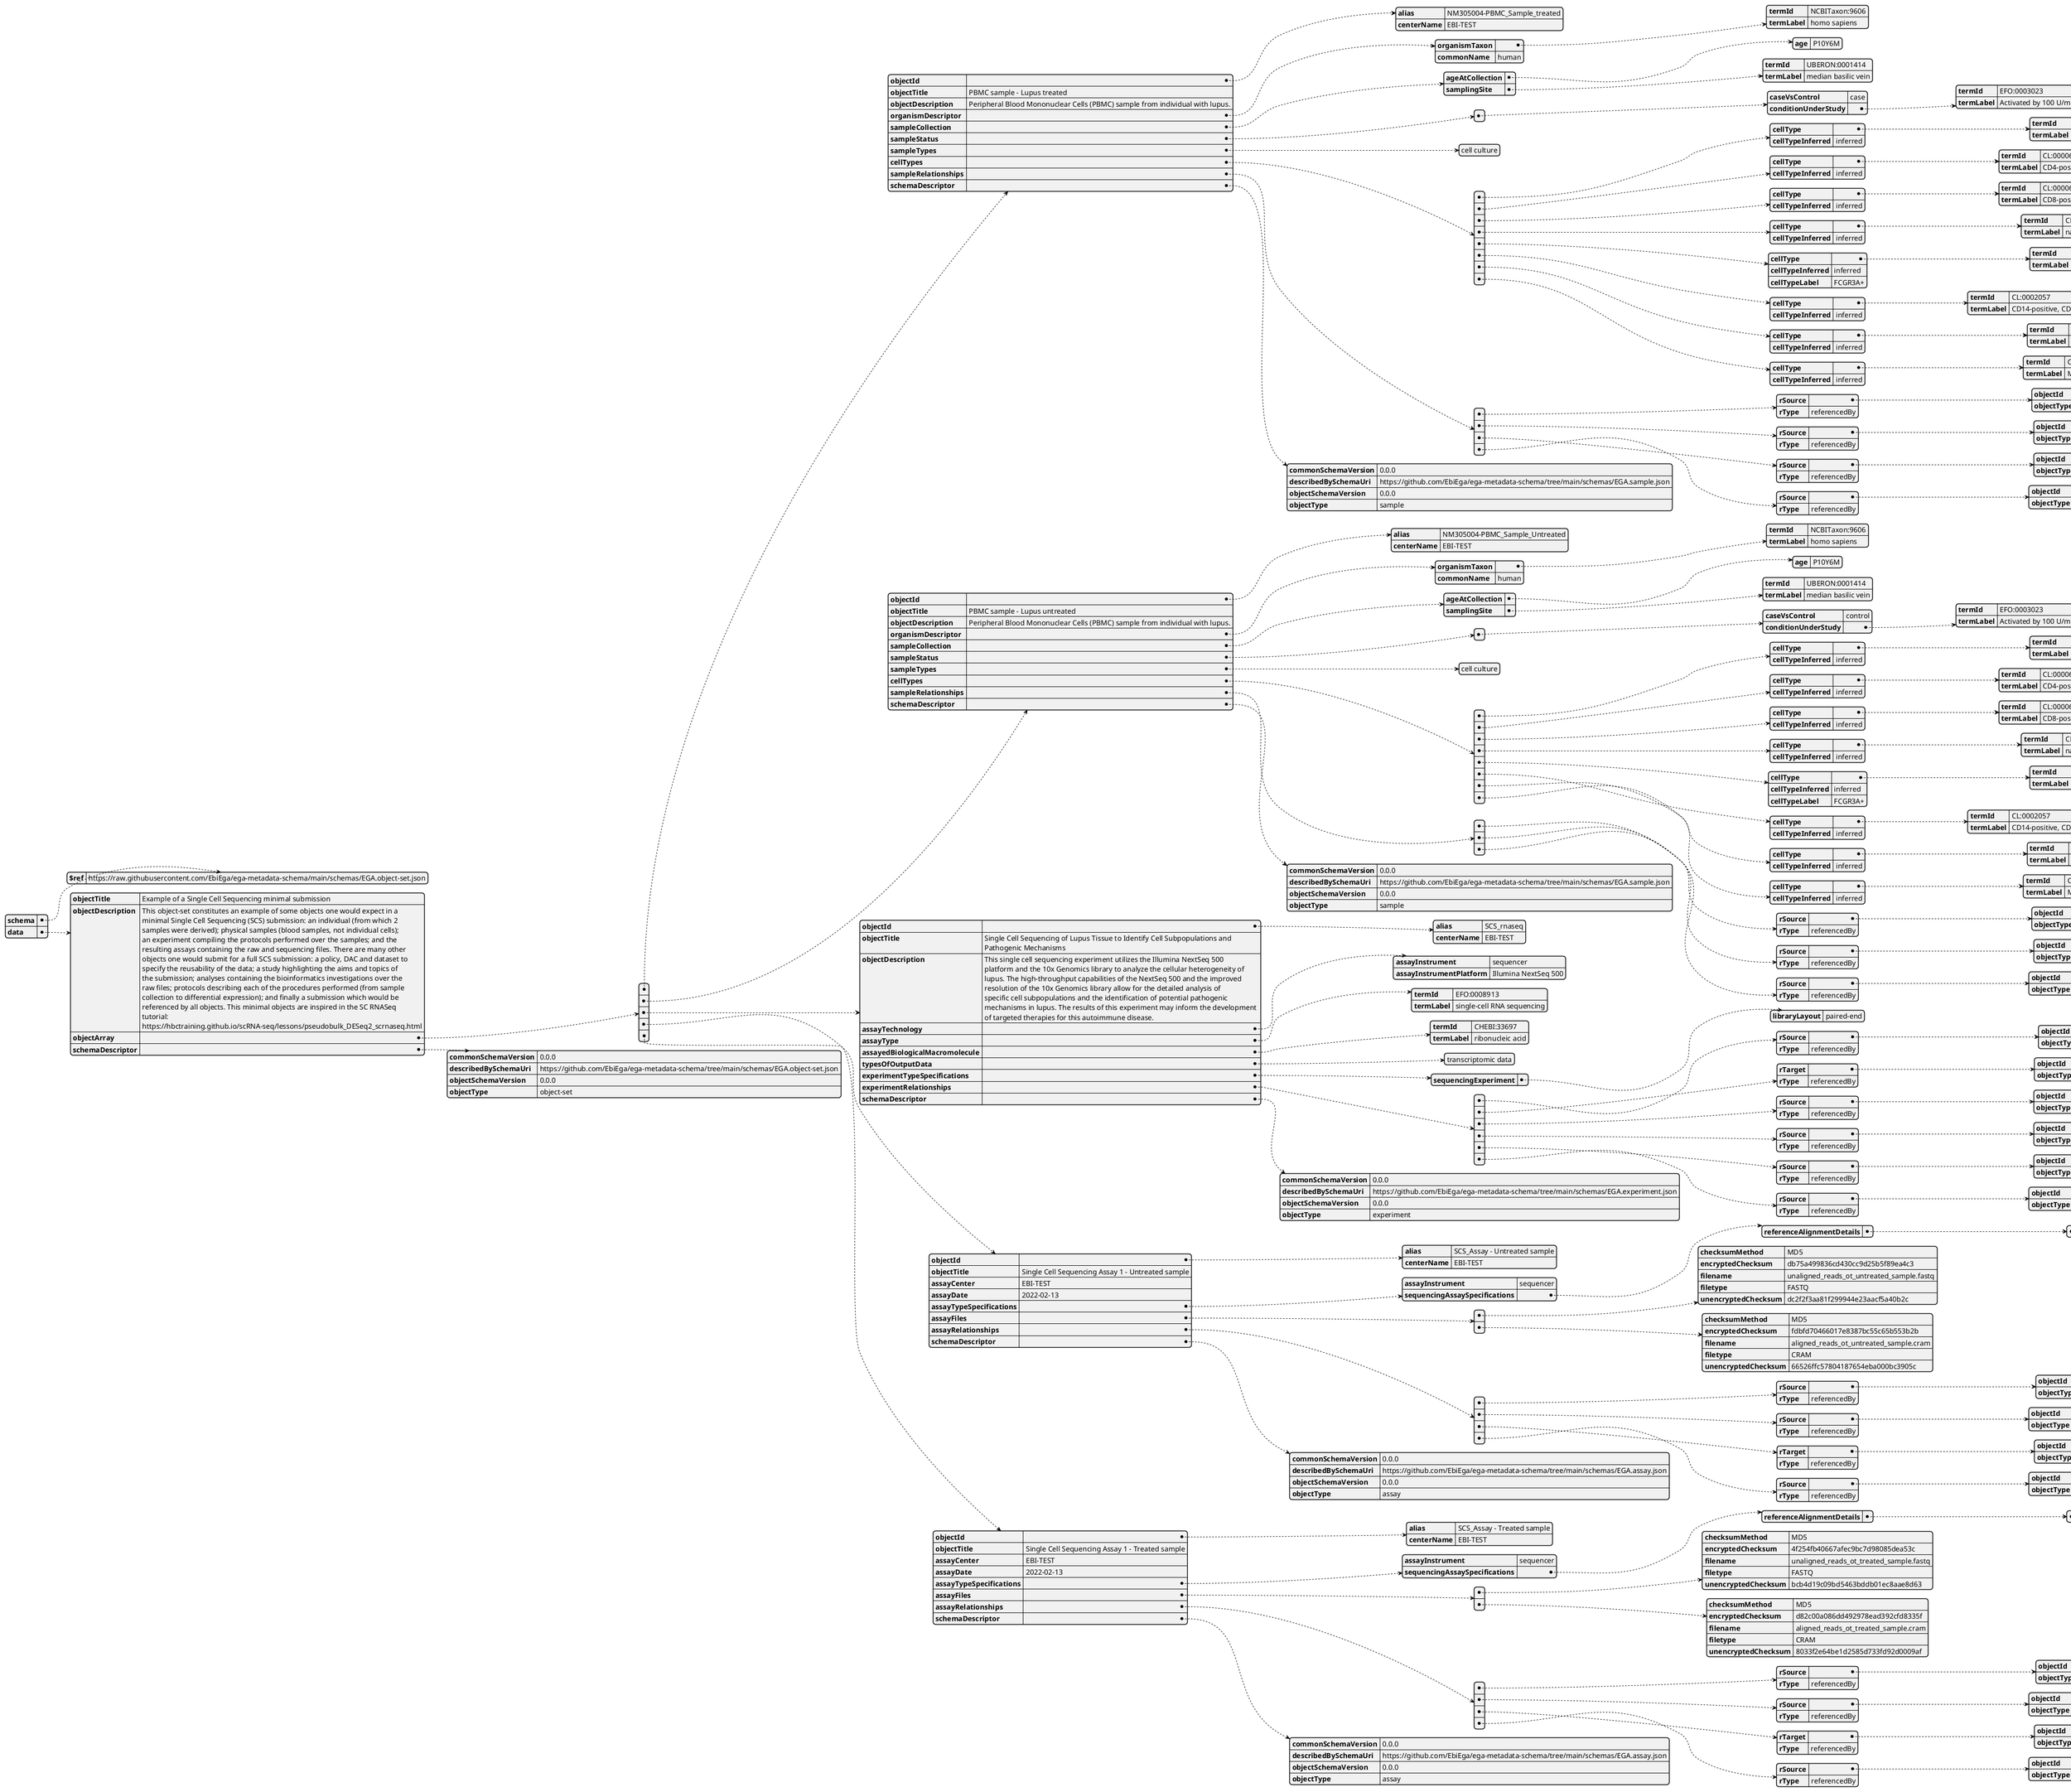 @startjson

{
    "schema": {
        "$ref": "https://raw.githubusercontent.com/EbiEga/ega-metadata-schema/main/schemas/EGA.object-set.json"
    },
    "data": {
        "objectTitle": "Example of a Single Cell Sequencing minimal submission",
        "objectDescription": "This object-set constitutes an example of some objects one would expect in a \\nminimal Single Cell Sequencing (SCS) submission: an individual (from which 2 \\nsamples were derived); physical samples (blood samples, not individual cells); \\nan experiment compiling the protocols performed over the samples; and the \\nresulting assays containing the raw and sequencing files. There are many other \\nobjects one would submit for a full SCS submission: a policy, DAC and dataset to \\nspecify the reusability of the data; a study highlighting the aims and topics of \\nthe submission; analyses containing the bioinformatics investigations over the \\nraw files; protocols describing each of the procedures performed (from sample \\ncollection to differential expression); and finally a submission which would be \\nreferenced by all objects. This minimal objects are inspired in the SC RNASeq \\ntutorial: \\nhttps://hbctraining.github.io/scRNA-seq/lessons/pseudobulk_DESeq2_scrnaseq.html",
        "objectArray": [
            {
                "objectId": {
                    "alias": "NM305004-PBMC_Sample_treated",
                    "centerName": "EBI-TEST"
                },
                "objectTitle": "PBMC sample - Lupus treated",
                "objectDescription": "Peripheral Blood Mononuclear Cells (PBMC) sample from individual with lupus.",
                "organismDescriptor": {
                    "organismTaxon": {
                        "termId": "NCBITaxon:9606",
                        "termLabel": "homo sapiens"
                    },
                    "commonName": "human"
                },
                "sampleCollection": {
                    "ageAtCollection": {
                        "age": "P10Y6M"
                    },
                    "samplingSite": {
                        "termId": "UBERON:0001414",
                        "termLabel": "median basilic vein"
                    }
                },
                "sampleStatus": [
                    {
                        "caseVsControl": "case",
                        "conditionUnderStudy": {
                            "termId": "EFO:0003023",
                            "termLabel": "Activated by 100 U/mL of recombinant IFN-\u03b2 for 6 hours"
                        }
                    }
                ],
                "sampleTypes": [
                    "cell culture"
                ],
                "cellTypes": [
                    {
                        "cellType": {
                            "termId": "CL:0000236",
                            "termLabel": "B cell"
                        },
                        "cellTypeInferred": "inferred"
                    },
                    {
                        "cellType": {
                            "termId": "CL:0000624",
                            "termLabel": "CD4-positive, alpha-beta T cell"
                        },
                        "cellTypeInferred": "inferred"
                    },
                    {
                        "cellType": {
                            "termId": "CL:0000625",
                            "termLabel": "CD8-positive, alpha-beta T cell"
                        },
                        "cellTypeInferred": "inferred"
                    },
                    {
                        "cellType": {
                            "termId": "CL:0000623",
                            "termLabel": "natural killer cell"
                        },
                        "cellTypeInferred": "inferred"
                    },
                    {
                        "cellType": {
                            "termId": "CL:0000576",
                            "termLabel": "Monocyte"
                        },
                        "cellTypeInferred": "inferred",
                        "cellTypeLabel": "FCGR3A+"
                    },
                    {
                        "cellType": {
                            "termId": "CL:0002057",
                            "termLabel": "CD14-positive, CD16-negative classical monocyte"
                        },
                        "cellTypeInferred": "inferred"
                    },
                    {
                        "cellType": {
                            "termId": "CL:0000451",
                            "termLabel": "Dendritic cell"
                        },
                        "cellTypeInferred": "inferred"
                    },
                    {
                        "cellType": {
                            "termId": "CL:0000556",
                            "termLabel": "Megakaryocyte"
                        },
                        "cellTypeInferred": "inferred"
                    }
                ],
                "sampleRelationships": [
                    {
                        "rSource": {
                            "objectId": {
                                "egaAccession": "EGAI00000000001"
                            },
                            "objectType": "individual"
                        },
                        "rType": "referencedBy"
                    },
                    {
                        "rSource": {
                            "objectId": {
                                "alias": "Sample collection protocol",
                                "centerName": "EBI-TEST"
                            },
                            "objectType": "protocol"
                        },
                        "rType": "referencedBy"
                    },
                    {
                        "rSource": {
                            "objectId": {
                                "alias": "IFN-Beta sample treatment",
                                "centerName": "EBI-TEST"
                            },
                            "objectType": "protocol"
                        },
                        "rType": "referencedBy"
                    },
                    {
                        "rSource": {
                            "objectId": {
                                "egaAccession": "EGAB00000000001"
                            },
                            "objectType": "submission"
                        },
                        "rType": "referencedBy"
                    }
                ],
                "schemaDescriptor": {
                    "commonSchemaVersion": "0.0.0",
                    "describedBySchemaUri": "https://github.com/EbiEga/ega-metadata-schema/tree/main/schemas/EGA.sample.json",
                    "objectSchemaVersion": "0.0.0",
                    "objectType": "sample"
                }
            },
            {
                "objectId": {
                    "alias": "NM305004-PBMC_Sample_Untreated",
                    "centerName": "EBI-TEST"
                },
                "objectTitle": "PBMC sample - Lupus untreated",
                "objectDescription": "Peripheral Blood Mononuclear Cells (PBMC) sample from individual with lupus.",
                "organismDescriptor": {
                    "organismTaxon": {
                        "termId": "NCBITaxon:9606",
                        "termLabel": "homo sapiens"
                    },
                    "commonName": "human"
                },
                "sampleCollection": {
                    "ageAtCollection": {
                        "age": "P10Y6M"
                    },
                    "samplingSite": {
                        "termId": "UBERON:0001414",
                        "termLabel": "median basilic vein"
                    }
                },
                "sampleStatus": [
                    {
                        "caseVsControl": "control",
                        "conditionUnderStudy": {
                            "termId": "EFO:0003023",
                            "termLabel": "Activated by 100 U/mL of recombinant IFN-\u03b2 for 6 hours"
                        }
                    }
                ],
                "sampleTypes": [
                    "cell culture"
                ],
                "cellTypes": [
                    {
                        "cellType": {
                            "termId": "CL:0000236",
                            "termLabel": "B cell"
                        },
                        "cellTypeInferred": "inferred"
                    },
                    {
                        "cellType": {
                            "termId": "CL:0000624",
                            "termLabel": "CD4-positive, alpha-beta T cell"
                        },
                        "cellTypeInferred": "inferred"
                    },
                    {
                        "cellType": {
                            "termId": "CL:0000625",
                            "termLabel": "CD8-positive, alpha-beta T cell"
                        },
                        "cellTypeInferred": "inferred"
                    },
                    {
                        "cellType": {
                            "termId": "CL:0000623",
                            "termLabel": "natural killer cell"
                        },
                        "cellTypeInferred": "inferred"
                    },
                    {
                        "cellType": {
                            "termId": "CL:0000576",
                            "termLabel": "Monocyte"
                        },
                        "cellTypeInferred": "inferred",
                        "cellTypeLabel": "FCGR3A+"
                    },
                    {
                        "cellType": {
                            "termId": "CL:0002057",
                            "termLabel": "CD14-positive, CD16-negative classical monocyte"
                        },
                        "cellTypeInferred": "inferred"
                    },
                    {
                        "cellType": {
                            "termId": "CL:0000451",
                            "termLabel": "Dendritic cell"
                        },
                        "cellTypeInferred": "inferred"
                    },
                    {
                        "cellType": {
                            "termId": "CL:0000556",
                            "termLabel": "Megakaryocyte"
                        },
                        "cellTypeInferred": "inferred"
                    }
                ],
                "sampleRelationships": [
                    {
                        "rSource": {
                            "objectId": {
                                "egaAccession": "EGAI00000000001"
                            },
                            "objectType": "individual"
                        },
                        "rType": "referencedBy"
                    },
                    {
                        "rSource": {
                            "objectId": {
                                "alias": "Sample collection protocol",
                                "centerName": "EBI-TEST"
                            },
                            "objectType": "protocol"
                        },
                        "rType": "referencedBy"
                    },
                    {
                        "rSource": {
                            "objectId": {
                                "egaAccession": "EGAB00000000001"
                            },
                            "objectType": "submission"
                        },
                        "rType": "referencedBy"
                    }
                ],
                "schemaDescriptor": {
                    "commonSchemaVersion": "0.0.0",
                    "describedBySchemaUri": "https://github.com/EbiEga/ega-metadata-schema/tree/main/schemas/EGA.sample.json",
                    "objectSchemaVersion": "0.0.0",
                    "objectType": "sample"
                }
            },
            {
                "objectId": {
                    "alias": "SCS_rnaseq",
                    "centerName": "EBI-TEST"
                },
                "objectTitle": "Single Cell Sequencing of Lupus Tissue to Identify Cell Subpopulations and \\nPathogenic Mechanisms",
                "objectDescription": "This single cell sequencing experiment utilizes the Illumina NextSeq 500 \\nplatform and the 10x Genomics library to analyze the cellular heterogeneity of \\nlupus. The high-throughput capabilities of the NextSeq 500 and the improved \\nresolution of the 10x Genomics library allow for the detailed analysis of \\nspecific cell subpopulations and the identification of potential pathogenic \\nmechanisms in lupus. The results of this experiment may inform the development \\nof targeted therapies for this autoimmune disease.",
                "assayTechnology": {
                    "assayInstrument": "sequencer",
                    "assayInstrumentPlatform": "Illumina NextSeq 500"
                },
                "assayType": {
                    "termId": "EFO:0008913",
                    "termLabel": "single-cell RNA sequencing"
                },
                "assayedBiologicalMacromolecule": {
                    "termId": "CHEBI:33697",
                    "termLabel": "ribonucleic acid"
                },
                "typesOfOutputData": [
                    "transcriptomic data"
                ],
                "experimentTypeSpecifications": {
                    "sequencingExperiment": {
                        "libraryLayout": "paired-end"
                    }
                },
                "experimentRelationships": [
                    {
                        "rSource": {
                            "objectId": {
                                "egaAccession": "EGAS00000000001"
                            },
                            "objectType": "study"
                        },
                        "rType": "referencedBy"
                    },
                    {
                        "rTarget": {
                            "objectId": {
                                "egaAccession": "EGAZ00000000001"
                            },
                            "objectType": "analysis"
                        },
                        "rType": "referencedBy"
                    },
                    {
                        "rSource": {
                            "objectId": {
                                "alias": "Library preparation 10X Genomics",
                                "centerName": "EBI-TEST"
                            },
                            "objectType": "protocol"
                        },
                        "rType": "referencedBy"
                    },
                    {
                        "rSource": {
                            "objectId": {
                                "alias": "Sequencing protocol",
                                "centerName": "EBI-TEST"
                            },
                            "objectType": "protocol"
                        },
                        "rType": "referencedBy"
                    },
                    {
                        "rSource": {
                            "objectId": {
                                "alias": "Sample demultiplexing",
                                "centerName": "EBI-TEST"
                            },
                            "objectType": "protocol"
                        },
                        "rType": "referencedBy"
                    },
                    {
                        "rSource": {
                            "objectId": {
                                "egaAccession": "EGAB00000000001"
                            },
                            "objectType": "submission"
                        },
                        "rType": "referencedBy"
                    }
                ],
                "schemaDescriptor": {
                    "commonSchemaVersion": "0.0.0",
                    "describedBySchemaUri": "https://github.com/EbiEga/ega-metadata-schema/tree/main/schemas/EGA.experiment.json",
                    "objectSchemaVersion": "0.0.0",
                    "objectType": "experiment"
                }
            },
            {
                "objectId": {
                    "alias": "SCS_Assay - Untreated sample",
                    "centerName": "EBI-TEST"
                },
                "objectTitle": "Single Cell Sequencing Assay 1 - Untreated sample",
                "assayCenter": "EBI-TEST",
                "assayDate": "2022-02-13",
                "assayTypeSpecifications": {
                    "assayInstrument": "sequencer",
                    "sequencingAssaySpecifications": {
                        "referenceAlignmentDetails": [
                            {
                                "ncbiAssembly": {
                                    "termId": "assembly:GCF_000001405.26",
                                    "termLabel": "GRCh38.p14"
                                }
                            }
                        ]
                    }
                },
                "assayFiles": [
                    {
                        "checksumMethod": "MD5",
                        "encryptedChecksum": "db75a499836cd430cc9d25b5f89ea4c3",
                        "filename": "unaligned_reads_ot_untreated_sample.fastq",
                        "filetype": "FASTQ",
                        "unencryptedChecksum": "dc2f2f3aa81f299944e23aacf5a40b2c"
                    },
                    {
                        "checksumMethod": "MD5",
                        "encryptedChecksum": "fdbfd70466017e8387bc55c65b553b2b",
                        "filename": "aligned_reads_ot_untreated_sample.cram",
                        "filetype": "CRAM",
                        "unencryptedChecksum": "66526ffc57804187654eba000bc3905c"
                    }
                ],
                "assayRelationships": [
                    {
                        "rSource": {
                            "objectId": {
                                "alias": "NM305004-PBMC_Sample_Untreated",
                                "centerName": "EBI-TEST"
                            },
                            "objectType": "sample"
                        },
                        "rType": "referencedBy"
                    },
                    {
                        "rSource": {
                            "objectId": {
                                "egaAccession": "EGAX00000000001"
                            },
                            "objectType": "experiment"
                        },
                        "rType": "referencedBy"
                    },
                    {
                        "rTarget": {
                            "objectId": {
                                "egaAccession": "EGAZ00000000001"
                            },
                            "objectType": "analysis"
                        },
                        "rType": "referencedBy"
                    },
                    {
                        "rSource": {
                            "objectId": {
                                "egaAccession": "EGAB00000000001"
                            },
                            "objectType": "submission"
                        },
                        "rType": "referencedBy"
                    }
                ],
                "schemaDescriptor": {
                    "commonSchemaVersion": "0.0.0",
                    "describedBySchemaUri": "https://github.com/EbiEga/ega-metadata-schema/tree/main/schemas/EGA.assay.json",
                    "objectSchemaVersion": "0.0.0",
                    "objectType": "assay"
                }
            },
            {
                "objectId": {
                    "alias": "SCS_Assay - Treated sample",
                    "centerName": "EBI-TEST"
                },
                "objectTitle": "Single Cell Sequencing Assay 1 - Treated sample",
                "assayCenter": "EBI-TEST",
                "assayDate": "2022-02-13",
                "assayTypeSpecifications": {
                    "assayInstrument": "sequencer",
                    "sequencingAssaySpecifications": {
                        "referenceAlignmentDetails": [
                            {
                                "ncbiAssembly": {
                                    "termId": "assembly:GCF_000001405.26",
                                    "termLabel": "GRCh38.p14"
                                }
                            }
                        ]
                    }
                },
                "assayFiles": [
                    {
                        "checksumMethod": "MD5",
                        "encryptedChecksum": "4f254fb40667afec9bc7d98085dea53c",
                        "filename": "unaligned_reads_ot_treated_sample.fastq",
                        "filetype": "FASTQ",
                        "unencryptedChecksum": "bcb4d19c09bd5463bddb01ec8aae8d63"
                    },
                    {
                        "checksumMethod": "MD5",
                        "encryptedChecksum": "d82c00a086dd492978ead392cfd8335f",
                        "filename": "aligned_reads_ot_treated_sample.cram",
                        "filetype": "CRAM",
                        "unencryptedChecksum": "8033f2e64be1d2585d733fd92d0009af"
                    }
                ],
                "assayRelationships": [
                    {
                        "rSource": {
                            "objectId": {
                                "alias": "NM305004-PBMC_Sample_treated",
                                "centerName": "EBI-TEST"
                            },
                            "objectType": "sample"
                        },
                        "rType": "referencedBy"
                    },
                    {
                        "rSource": {
                            "objectId": {
                                "egaAccession": "EGAX00000000001"
                            },
                            "objectType": "experiment"
                        },
                        "rType": "referencedBy"
                    },
                    {
                        "rTarget": {
                            "objectId": {
                                "egaAccession": "EGAZ00000000001"
                            },
                            "objectType": "analysis"
                        },
                        "rType": "referencedBy"
                    },
                    {
                        "rSource": {
                            "objectId": {
                                "egaAccession": "EGAB00000000001"
                            },
                            "objectType": "submission"
                        },
                        "rType": "referencedBy"
                    }
                ],
                "schemaDescriptor": {
                    "commonSchemaVersion": "0.0.0",
                    "describedBySchemaUri": "https://github.com/EbiEga/ega-metadata-schema/tree/main/schemas/EGA.assay.json",
                    "objectSchemaVersion": "0.0.0",
                    "objectType": "assay"
                }
            }
        ],
        "schemaDescriptor": {
            "commonSchemaVersion": "0.0.0",
            "describedBySchemaUri": "https://github.com/EbiEga/ega-metadata-schema/tree/main/schemas/EGA.object-set.json",
            "objectSchemaVersion": "0.0.0",
            "objectType": "object-set"
        }
    }
}
@endjson
